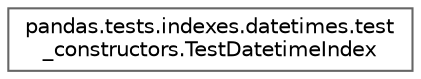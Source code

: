 digraph "Graphical Class Hierarchy"
{
 // LATEX_PDF_SIZE
  bgcolor="transparent";
  edge [fontname=Helvetica,fontsize=10,labelfontname=Helvetica,labelfontsize=10];
  node [fontname=Helvetica,fontsize=10,shape=box,height=0.2,width=0.4];
  rankdir="LR";
  Node0 [id="Node000000",label="pandas.tests.indexes.datetimes.test\l_constructors.TestDatetimeIndex",height=0.2,width=0.4,color="grey40", fillcolor="white", style="filled",URL="$d8/d4b/classpandas_1_1tests_1_1indexes_1_1datetimes_1_1test__constructors_1_1TestDatetimeIndex.html",tooltip=" "];
}

